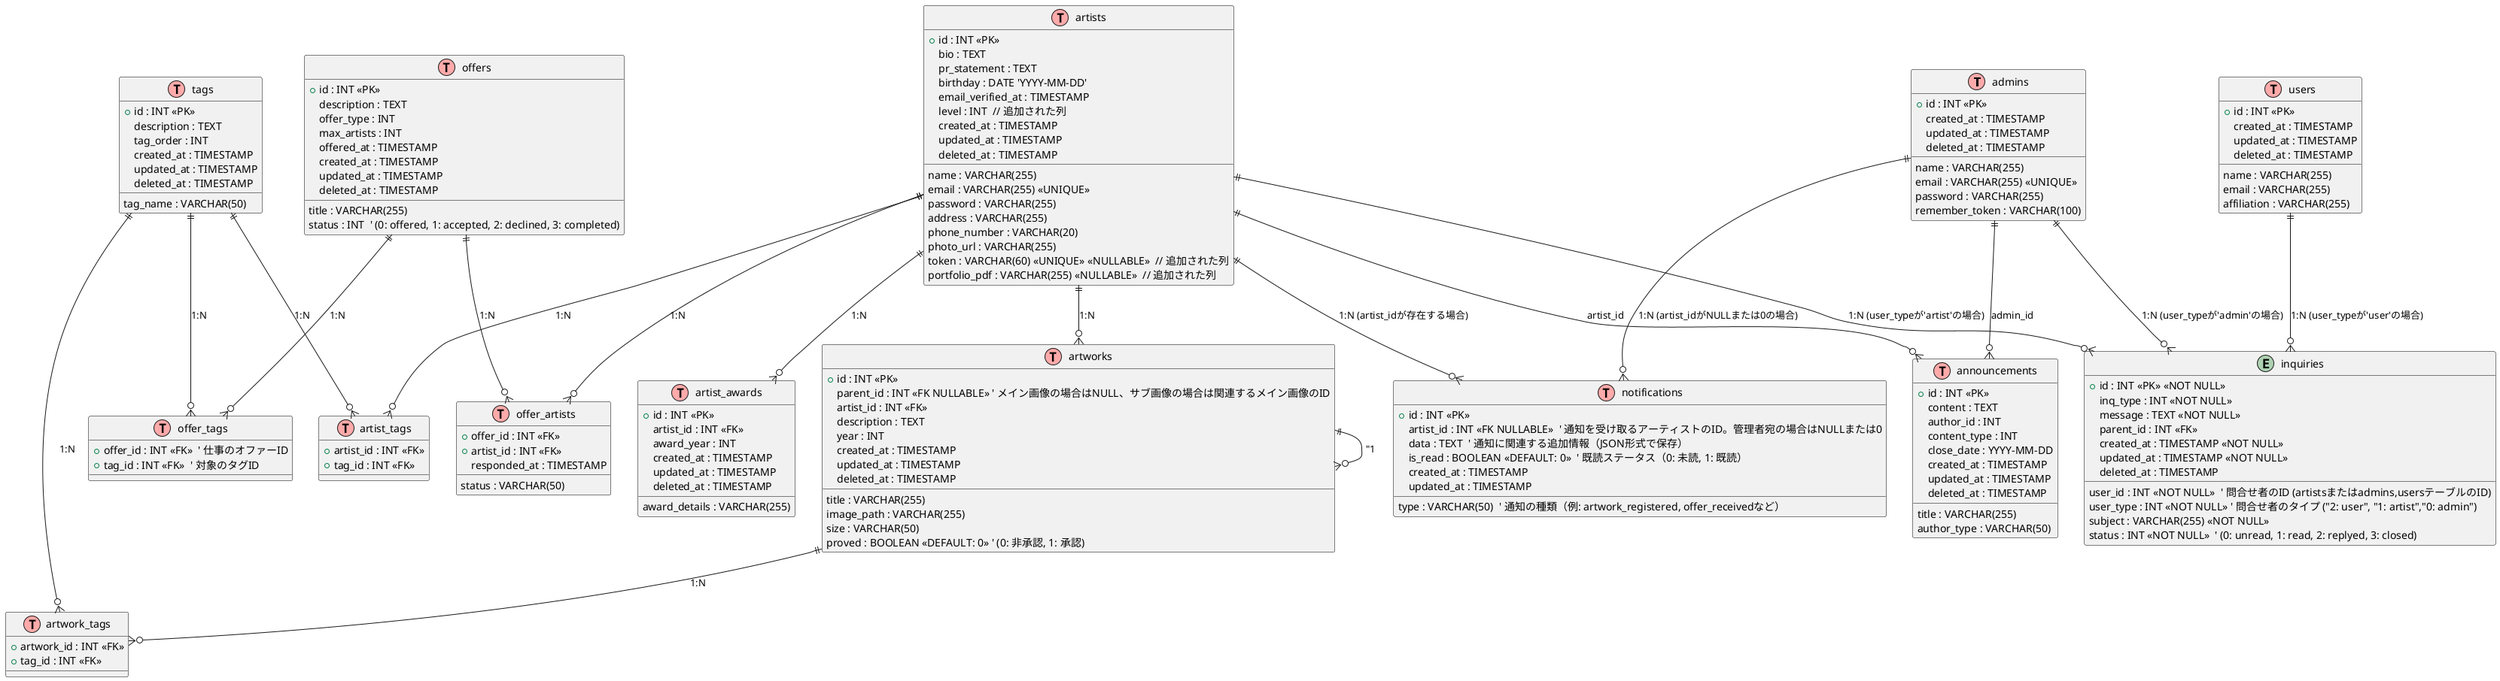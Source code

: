 @startuml

!define TABLE(x) entity x << (T,#FFAAAA) >>
!define COLUMN(x) entity x << (C,#FFAAAA) >>

skinparam class {
    BackgroundColor<<TABLE>> LightBlue
    BackgroundColor<<COLUMN>> White
    BorderColor Black
}

' 管理者テーブル
TABLE(admins) {
    +id : INT <<PK>>
    name : VARCHAR(255)
    email : VARCHAR(255) <<UNIQUE>>
    password : VARCHAR(255)
    remember_token : VARCHAR(100)
    created_at : TIMESTAMP
    updated_at : TIMESTAMP
    deleted_at : TIMESTAMP
}

' 一般ユーザーテーブル
TABLE(users) {
    +id : INT <<PK>>
    name : VARCHAR(255)
    email : VARCHAR(255)
    affiliation : VARCHAR(255)
    created_at : TIMESTAMP
    updated_at : TIMESTAMP
    deleted_at : TIMESTAMP
}

' アーティストテーブル
TABLE(artists) {
    +id : INT <<PK>>
    name : VARCHAR(255)
    email : VARCHAR(255) <<UNIQUE>>
    password : VARCHAR(255)
    bio : TEXT
    pr_statement : TEXT
    address : VARCHAR(255)
    birthday : DATE 'YYYY-MM-DD'
    phone_number : VARCHAR(20)
    photo_url : VARCHAR(255)
    email_verified_at : TIMESTAMP
    token : VARCHAR(60) <<UNIQUE>> <<NULLABLE>>  // 追加された列
    level : INT  // 追加された列
    portfolio_pdf : VARCHAR(255) <<NULLABLE>>  // 追加された列
    created_at : TIMESTAMP
    updated_at : TIMESTAMP
    deleted_at : TIMESTAMP
}


' アートワークテーブル
TABLE(artworks) {
    +id : INT <<PK>>
    parent_id : INT <<FK NULLABLE>> ' メイン画像の場合はNULL、サブ画像の場合は関連するメイン画像のID
    artist_id : INT <<FK>>
    title : VARCHAR(255)
    description : TEXT
    image_path : VARCHAR(255)
    year : INT
    size : VARCHAR(50)
    proved : BOOLEAN <<DEFAULT: 0>> ' (0: 非承認, 1: 承認)
    created_at : TIMESTAMP
    updated_at : TIMESTAMP
    deleted_at : TIMESTAMP
}

' タグテーブル
TABLE(tags) {
    +id : INT <<PK>>
    tag_name : VARCHAR(50)
    description : TEXT
    tag_order : INT
    created_at : TIMESTAMP
    updated_at : TIMESTAMP
    deleted_at : TIMESTAMP
}

' 受賞歴テーブル
TABLE(artist_awards) {
    +id : INT <<PK>>
    artist_id : INT <<FK>>
    award_year : INT
    award_details : VARCHAR(255)
    created_at : TIMESTAMP
    updated_at : TIMESTAMP
    deleted_at : TIMESTAMP
}

' お知らせテーブル
TABLE(announcements) {
    +id : INT <<PK>>
    title : VARCHAR(255)
    content : TEXT
    author_type : VARCHAR(50)
    author_id : INT
    content_type : INT
    close_date : YYYY-MM-DD
    created_at : TIMESTAMP
    updated_at : TIMESTAMP
    deleted_at : TIMESTAMP
}

' 仕事のオファーテーブル
TABLE(offers) {
    +id : INT <<PK>>
    title : VARCHAR(255)
    description : TEXT
    offer_type : INT
    status : INT  ' (0: offered, 1: accepted, 2: declined, 3: completed)
    max_artists : INT
    offered_at : TIMESTAMP
    created_at : TIMESTAMP
    updated_at : TIMESTAMP
    deleted_at : TIMESTAMP
}

' オファーされたアーティストを管理するテーブル
TABLE(offer_artists) {
    +offer_id : INT <<FK>>
    +artist_id : INT <<FK>>
    responded_at : TIMESTAMP
    status : VARCHAR(50)
}

' オファーされたタグ（作風）を管理するテーブル
TABLE(offer_tags) {
    +offer_id : INT <<FK>>  ' 仕事のオファーID
    +tag_id : INT <<FK>>  ' 対象のタグID
}

' 問合せ管理テーブル

entity "inquiries" as inquiries {
    +id : INT <<PK>> <<NOT NULL>>
    user_id : INT <<NOT NULL>>  ' 問合せ者のID (artistsまたはadmins,usersテーブルのID)
    user_type : INT <<NOT NULL>> ' 問合せ者のタイプ ("2: user", "1: artist","0: admin")
    inq_type : INT <<NOT NULL>>
    subject : VARCHAR(255) <<NOT NULL>>
    message : TEXT <<NOT NULL>>
    status : INT <<NOT NULL>>  ' (0: unread, 1: read, 2: replyed, 3: closed)
    parent_id : INT <<FK>>
    created_at : TIMESTAMP <<NOT NULL>>
    updated_at : TIMESTAMP <<NOT NULL>>
    deleted_at : TIMESTAMP
}

' 通知テーブル
TABLE(notifications) {
    +id : INT <<PK>>
    artist_id : INT <<FK NULLABLE>>  ' 通知を受け取るアーティストのID。管理者宛の場合はNULLまたは0
    type : VARCHAR(50)  ' 通知の種類（例: artwork_registered, offer_receivedなど）
    data : TEXT  ' 通知に関連する追加情報（JSON形式で保存）
    is_read : BOOLEAN <<DEFAULT: 0>>  ' 既読ステータス（0: 未読, 1: 既読）
    created_at : TIMESTAMP
    updated_at : TIMESTAMP
}


' 中間テーブル (アートワークとタグのリレーションを表現)
TABLE(artwork_tags) {
    +artwork_id : INT <<FK>>
    +tag_id : INT <<FK>>
}

' 中間テーブル (アーティストとタグのリレーションを表現)
TABLE(artist_tags) {
    +artist_id : INT <<FK>>
    +tag_id : INT <<FK>>
}


' テーブル間のリレーション
artists ||--o{ artworks : "1:N"
artworks ||--o{ artwork_tags : "1:N"
tags ||--o{ artwork_tags : "1:N"
artists ||--o{ artist_tags : "1:N"
tags ||--o{ artist_tags : "1:N"
admins ||--o{ announcements : "admin_id"
artists ||--o{ announcements : "artist_id"
offers ||--o{ offer_artists : "1:N"
artists ||--o{ offer_artists : "1:N"
offers ||--o{ offer_tags : "1:N"
tags ||--o{ offer_tags : "1:N"
artists ||--o{ artist_awards : "1:N"
artists ||--o{ inquiries : "1:N (user_typeが'artist'の場合)"
users ||--o{ inquiries : "1:N (user_typeが'user'の場合)"
admins ||--o{ inquiries : "1:N (user_typeが'admin'の場合)"
artists ||--o{ notifications : "1:N (artist_idが存在する場合)"
admins ||--o{ notifications : "1:N (artist_idがNULLまたは0の場合)"
artworks ||--o{ artworks : "1
@enduml

